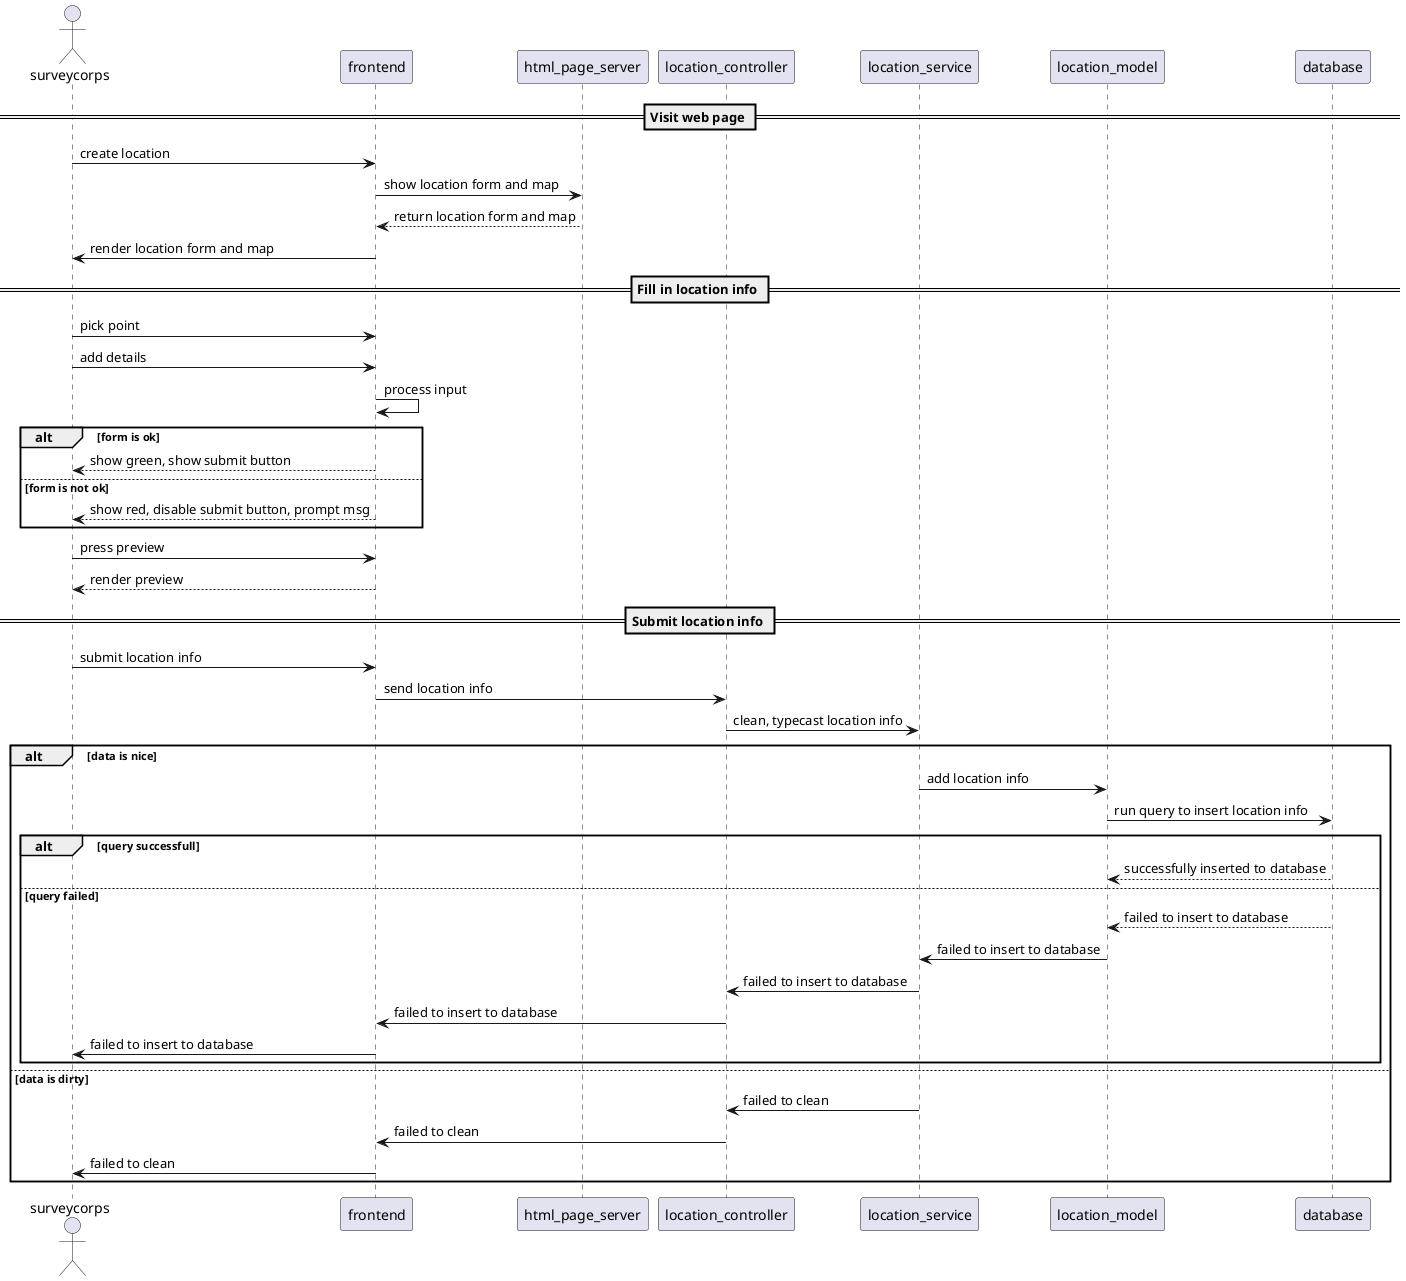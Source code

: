 @startuml Adding locations (manually)
actor surveycorps

== Visit web page ==
surveycorps -> frontend : create location
frontend -> html_page_server : show location form and map
frontend <-- html_page_server : return location form and map
surveycorps <- frontend : render location form and map

== Fill in location info ==
surveycorps -> frontend : pick point
surveycorps -> frontend : add details
frontend -> frontend : process input
alt form is ok
    surveycorps <-- frontend : show green, show submit button
else form is not ok
    surveycorps <-- frontend : show red, disable submit button, prompt msg
end
surveycorps -> frontend : press preview
surveycorps <-- frontend : render preview
== Submit location info ==
surveycorps -> frontend : submit location info
frontend -> location_controller : send location info
location_controller -> location_service : clean, typecast location info
alt data is nice 
    location_service -> location_model : add location info
    location_model -> database : run query to insert location info
    alt query successfull 
        location_model <-- database : successfully inserted to database
    else query failed 
        location_model <-- database : failed to insert to database
        location_service <- location_model : failed to insert to database
        location_controller <- location_service : failed to insert to database
        frontend <- location_controller : failed to insert to database
        surveycorps <- frontend : failed to insert to database
    end
else data is dirty 
    location_controller <- location_service : failed to clean
    frontend <- location_controller : failed to clean
    surveycorps <- frontend : failed to clean
end
@enduml